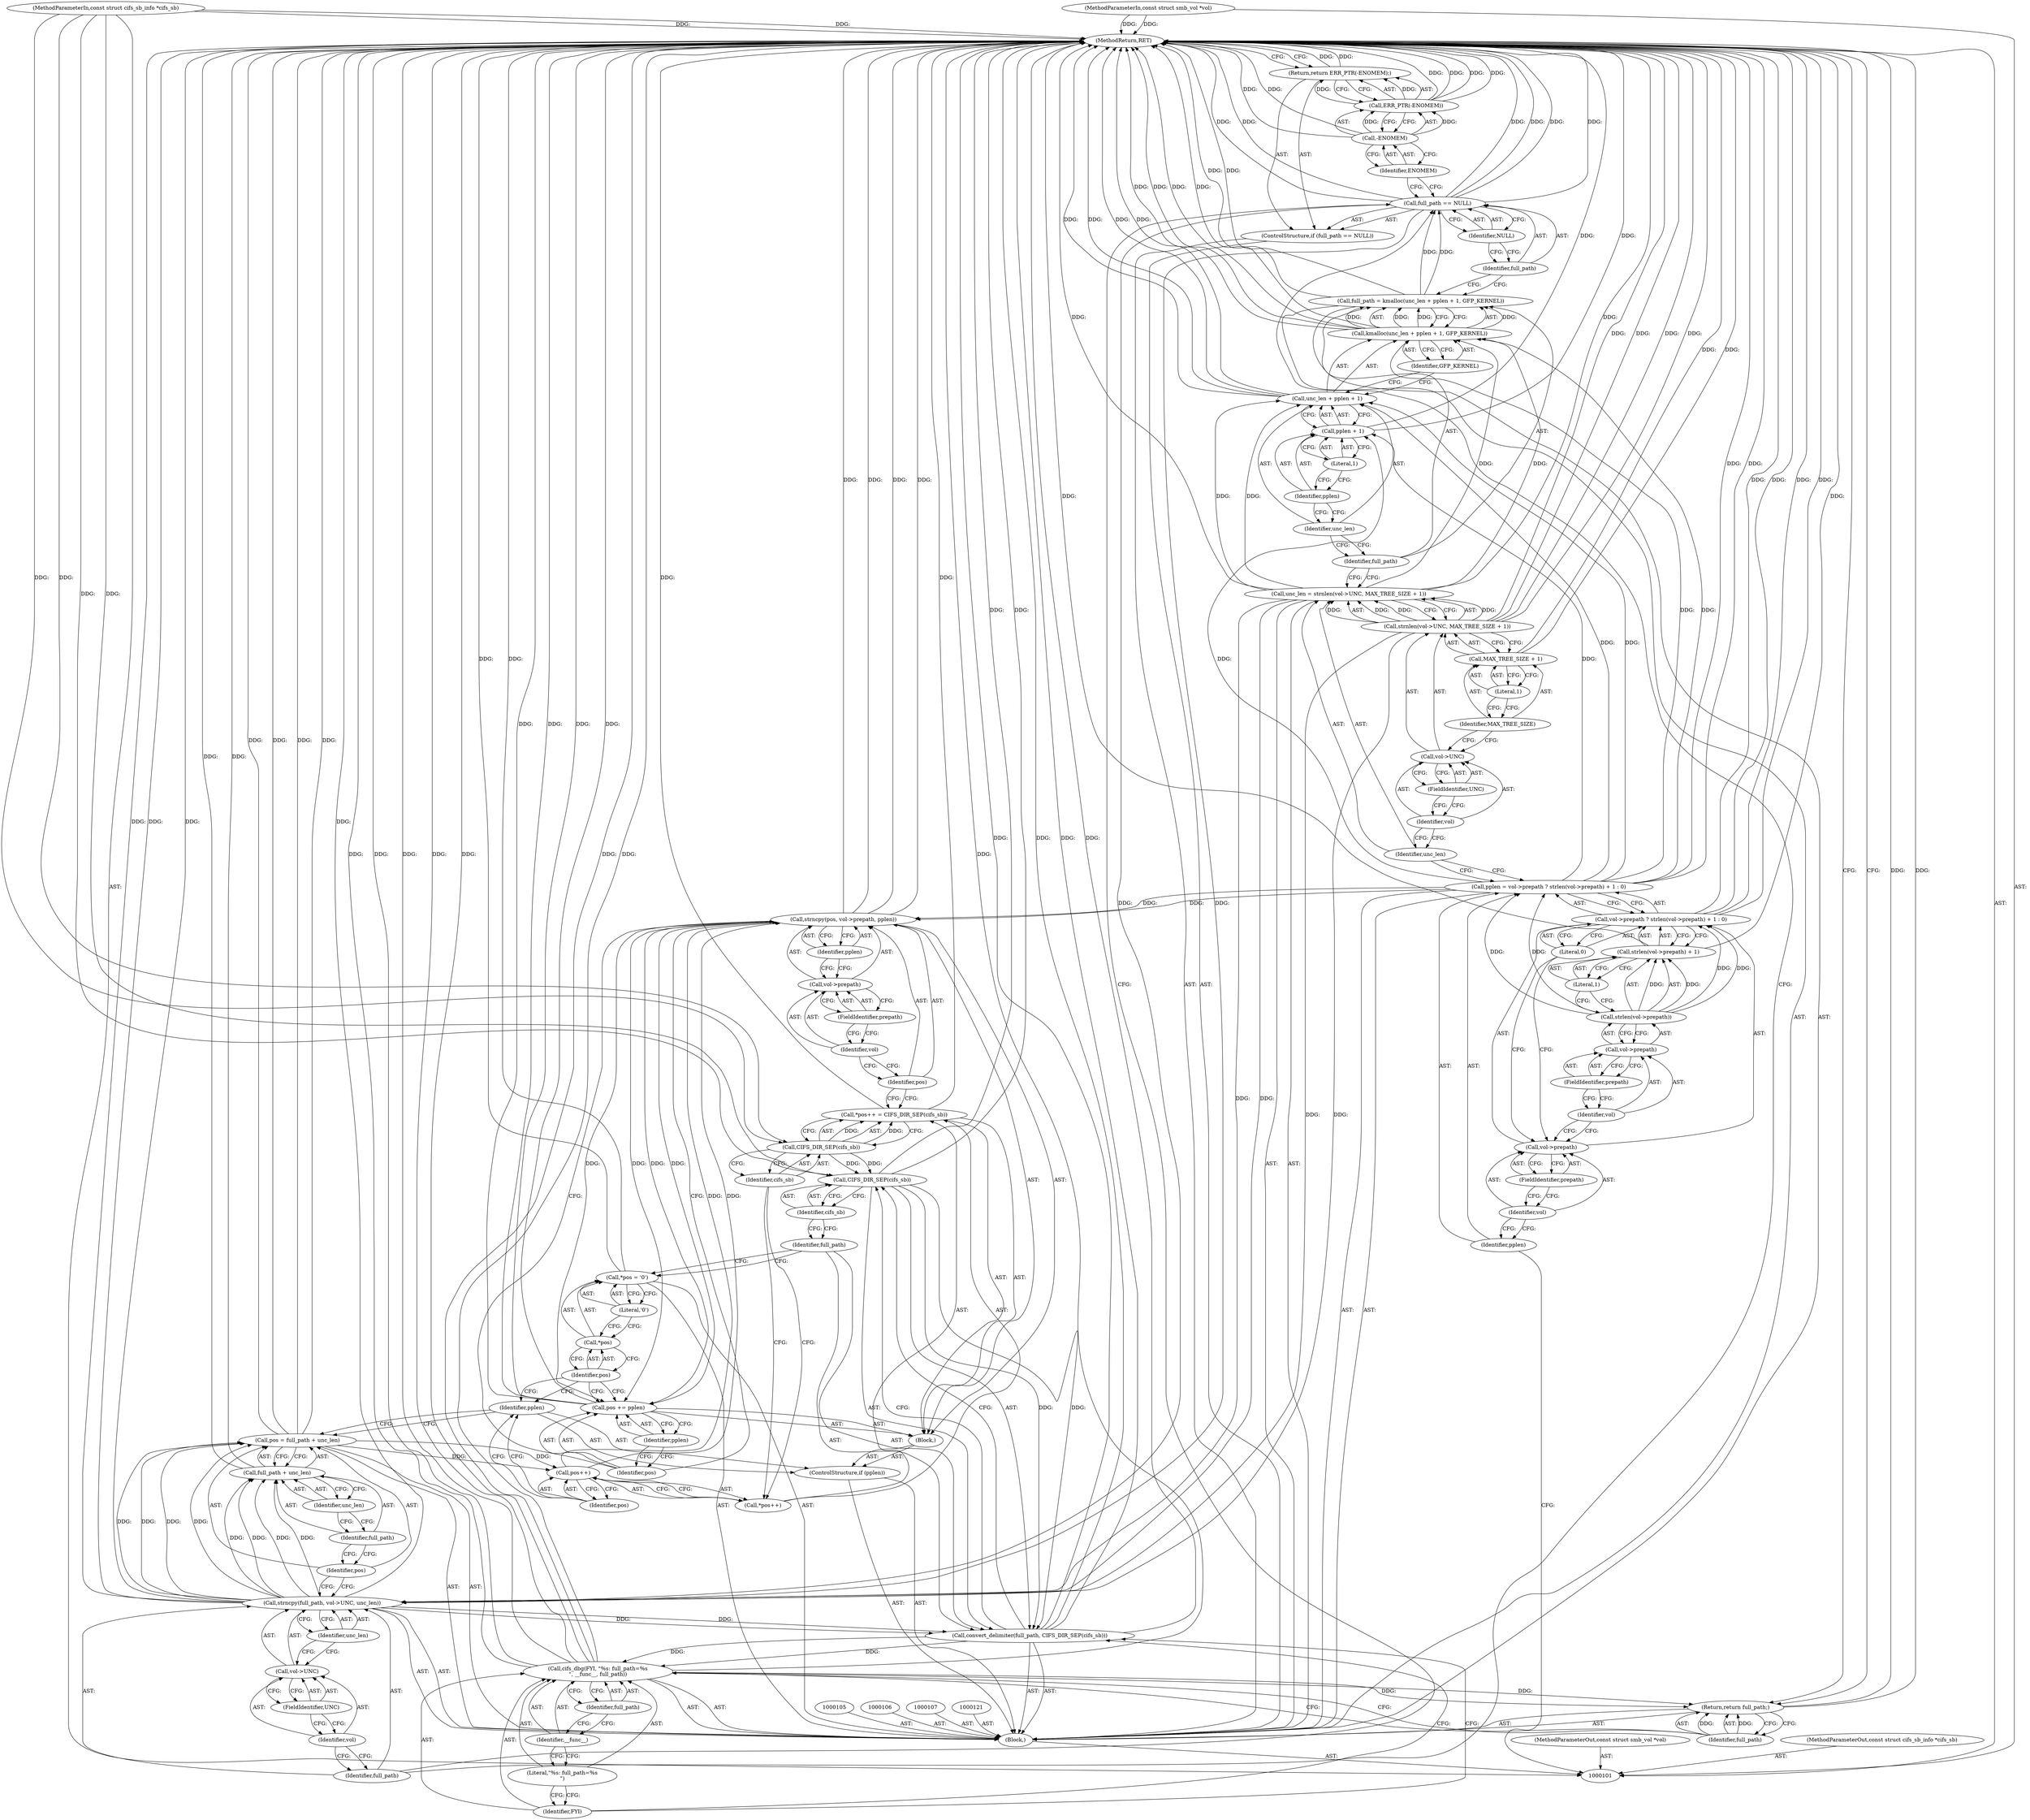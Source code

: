 digraph "1_linux_1fc29bacedeabb278080e31bb9c1ecb49f143c3b" {
"1000192" [label="(MethodReturn,RET)"];
"1000102" [label="(MethodParameterIn,const struct smb_vol *vol)"];
"1000285" [label="(MethodParameterOut,const struct smb_vol *vol)"];
"1000146" [label="(Call,-ENOMEM)"];
"1000147" [label="(Identifier,ENOMEM)"];
"1000144" [label="(Return,return ERR_PTR(-ENOMEM);)"];
"1000145" [label="(Call,ERR_PTR(-ENOMEM))"];
"1000148" [label="(Call,strncpy(full_path, vol->UNC, unc_len))"];
"1000150" [label="(Call,vol->UNC)"];
"1000151" [label="(Identifier,vol)"];
"1000152" [label="(FieldIdentifier,UNC)"];
"1000153" [label="(Identifier,unc_len)"];
"1000149" [label="(Identifier,full_path)"];
"1000154" [label="(Call,pos = full_path + unc_len)"];
"1000155" [label="(Identifier,pos)"];
"1000158" [label="(Identifier,unc_len)"];
"1000156" [label="(Call,full_path + unc_len)"];
"1000157" [label="(Identifier,full_path)"];
"1000161" [label="(Block,)"];
"1000159" [label="(ControlStructure,if (pplen))"];
"1000160" [label="(Identifier,pplen)"];
"1000166" [label="(Call,CIFS_DIR_SEP(cifs_sb))"];
"1000162" [label="(Call,*pos++ = CIFS_DIR_SEP(cifs_sb))"];
"1000163" [label="(Call,*pos++)"];
"1000167" [label="(Identifier,cifs_sb)"];
"1000164" [label="(Call,pos++)"];
"1000165" [label="(Identifier,pos)"];
"1000169" [label="(Identifier,pos)"];
"1000170" [label="(Call,vol->prepath)"];
"1000171" [label="(Identifier,vol)"];
"1000168" [label="(Call,strncpy(pos, vol->prepath, pplen))"];
"1000172" [label="(FieldIdentifier,prepath)"];
"1000173" [label="(Identifier,pplen)"];
"1000176" [label="(Identifier,pplen)"];
"1000174" [label="(Call,pos += pplen)"];
"1000175" [label="(Identifier,pos)"];
"1000103" [label="(MethodParameterIn,const struct cifs_sb_info *cifs_sb)"];
"1000286" [label="(MethodParameterOut,const struct cifs_sb_info *cifs_sb)"];
"1000177" [label="(Call,*pos = '\0')"];
"1000178" [label="(Call,*pos)"];
"1000179" [label="(Identifier,pos)"];
"1000180" [label="(Literal,'\0')"];
"1000181" [label="(Call,convert_delimiter(full_path, CIFS_DIR_SEP(cifs_sb)))"];
"1000182" [label="(Identifier,full_path)"];
"1000183" [label="(Call,CIFS_DIR_SEP(cifs_sb))"];
"1000184" [label="(Identifier,cifs_sb)"];
"1000185" [label="(Call,cifs_dbg(FYI, \"%s: full_path=%s\n\", __func__, full_path))"];
"1000186" [label="(Identifier,FYI)"];
"1000187" [label="(Literal,\"%s: full_path=%s\n\")"];
"1000188" [label="(Identifier,__func__)"];
"1000189" [label="(Identifier,full_path)"];
"1000190" [label="(Return,return full_path;)"];
"1000191" [label="(Identifier,full_path)"];
"1000104" [label="(Block,)"];
"1000108" [label="(Call,pplen = vol->prepath ? strlen(vol->prepath) + 1 : 0)"];
"1000109" [label="(Identifier,pplen)"];
"1000110" [label="(Call,vol->prepath ? strlen(vol->prepath) + 1 : 0)"];
"1000111" [label="(Call,vol->prepath)"];
"1000112" [label="(Identifier,vol)"];
"1000113" [label="(FieldIdentifier,prepath)"];
"1000114" [label="(Call,strlen(vol->prepath) + 1)"];
"1000115" [label="(Call,strlen(vol->prepath))"];
"1000116" [label="(Call,vol->prepath)"];
"1000117" [label="(Identifier,vol)"];
"1000118" [label="(FieldIdentifier,prepath)"];
"1000119" [label="(Literal,1)"];
"1000120" [label="(Literal,0)"];
"1000122" [label="(Call,unc_len = strnlen(vol->UNC, MAX_TREE_SIZE + 1))"];
"1000123" [label="(Identifier,unc_len)"];
"1000124" [label="(Call,strnlen(vol->UNC, MAX_TREE_SIZE + 1))"];
"1000125" [label="(Call,vol->UNC)"];
"1000126" [label="(Identifier,vol)"];
"1000127" [label="(FieldIdentifier,UNC)"];
"1000128" [label="(Call,MAX_TREE_SIZE + 1)"];
"1000129" [label="(Identifier,MAX_TREE_SIZE)"];
"1000130" [label="(Literal,1)"];
"1000131" [label="(Call,full_path = kmalloc(unc_len + pplen + 1, GFP_KERNEL))"];
"1000132" [label="(Identifier,full_path)"];
"1000133" [label="(Call,kmalloc(unc_len + pplen + 1, GFP_KERNEL))"];
"1000134" [label="(Call,unc_len + pplen + 1)"];
"1000135" [label="(Identifier,unc_len)"];
"1000136" [label="(Call,pplen + 1)"];
"1000137" [label="(Identifier,pplen)"];
"1000138" [label="(Literal,1)"];
"1000139" [label="(Identifier,GFP_KERNEL)"];
"1000140" [label="(ControlStructure,if (full_path == NULL))"];
"1000143" [label="(Identifier,NULL)"];
"1000141" [label="(Call,full_path == NULL)"];
"1000142" [label="(Identifier,full_path)"];
"1000192" -> "1000101"  [label="AST: "];
"1000192" -> "1000144"  [label="CFG: "];
"1000192" -> "1000190"  [label="CFG: "];
"1000144" -> "1000192"  [label="DDG: "];
"1000141" -> "1000192"  [label="DDG: "];
"1000141" -> "1000192"  [label="DDG: "];
"1000141" -> "1000192"  [label="DDG: "];
"1000124" -> "1000192"  [label="DDG: "];
"1000124" -> "1000192"  [label="DDG: "];
"1000185" -> "1000192"  [label="DDG: "];
"1000185" -> "1000192"  [label="DDG: "];
"1000185" -> "1000192"  [label="DDG: "];
"1000185" -> "1000192"  [label="DDG: "];
"1000183" -> "1000192"  [label="DDG: "];
"1000181" -> "1000192"  [label="DDG: "];
"1000181" -> "1000192"  [label="DDG: "];
"1000114" -> "1000192"  [label="DDG: "];
"1000177" -> "1000192"  [label="DDG: "];
"1000168" -> "1000192"  [label="DDG: "];
"1000168" -> "1000192"  [label="DDG: "];
"1000110" -> "1000192"  [label="DDG: "];
"1000110" -> "1000192"  [label="DDG: "];
"1000133" -> "1000192"  [label="DDG: "];
"1000133" -> "1000192"  [label="DDG: "];
"1000128" -> "1000192"  [label="DDG: "];
"1000154" -> "1000192"  [label="DDG: "];
"1000154" -> "1000192"  [label="DDG: "];
"1000156" -> "1000192"  [label="DDG: "];
"1000103" -> "1000192"  [label="DDG: "];
"1000148" -> "1000192"  [label="DDG: "];
"1000148" -> "1000192"  [label="DDG: "];
"1000174" -> "1000192"  [label="DDG: "];
"1000174" -> "1000192"  [label="DDG: "];
"1000131" -> "1000192"  [label="DDG: "];
"1000102" -> "1000192"  [label="DDG: "];
"1000134" -> "1000192"  [label="DDG: "];
"1000134" -> "1000192"  [label="DDG: "];
"1000108" -> "1000192"  [label="DDG: "];
"1000145" -> "1000192"  [label="DDG: "];
"1000145" -> "1000192"  [label="DDG: "];
"1000162" -> "1000192"  [label="DDG: "];
"1000146" -> "1000192"  [label="DDG: "];
"1000136" -> "1000192"  [label="DDG: "];
"1000122" -> "1000192"  [label="DDG: "];
"1000190" -> "1000192"  [label="DDG: "];
"1000102" -> "1000101"  [label="AST: "];
"1000102" -> "1000192"  [label="DDG: "];
"1000285" -> "1000101"  [label="AST: "];
"1000146" -> "1000145"  [label="AST: "];
"1000146" -> "1000147"  [label="CFG: "];
"1000147" -> "1000146"  [label="AST: "];
"1000145" -> "1000146"  [label="CFG: "];
"1000146" -> "1000192"  [label="DDG: "];
"1000146" -> "1000145"  [label="DDG: "];
"1000147" -> "1000146"  [label="AST: "];
"1000147" -> "1000141"  [label="CFG: "];
"1000146" -> "1000147"  [label="CFG: "];
"1000144" -> "1000140"  [label="AST: "];
"1000144" -> "1000145"  [label="CFG: "];
"1000145" -> "1000144"  [label="AST: "];
"1000192" -> "1000144"  [label="CFG: "];
"1000144" -> "1000192"  [label="DDG: "];
"1000145" -> "1000144"  [label="DDG: "];
"1000145" -> "1000144"  [label="AST: "];
"1000145" -> "1000146"  [label="CFG: "];
"1000146" -> "1000145"  [label="AST: "];
"1000144" -> "1000145"  [label="CFG: "];
"1000145" -> "1000192"  [label="DDG: "];
"1000145" -> "1000192"  [label="DDG: "];
"1000145" -> "1000144"  [label="DDG: "];
"1000146" -> "1000145"  [label="DDG: "];
"1000148" -> "1000104"  [label="AST: "];
"1000148" -> "1000153"  [label="CFG: "];
"1000149" -> "1000148"  [label="AST: "];
"1000150" -> "1000148"  [label="AST: "];
"1000153" -> "1000148"  [label="AST: "];
"1000155" -> "1000148"  [label="CFG: "];
"1000148" -> "1000192"  [label="DDG: "];
"1000148" -> "1000192"  [label="DDG: "];
"1000141" -> "1000148"  [label="DDG: "];
"1000124" -> "1000148"  [label="DDG: "];
"1000122" -> "1000148"  [label="DDG: "];
"1000148" -> "1000154"  [label="DDG: "];
"1000148" -> "1000154"  [label="DDG: "];
"1000148" -> "1000156"  [label="DDG: "];
"1000148" -> "1000156"  [label="DDG: "];
"1000148" -> "1000181"  [label="DDG: "];
"1000150" -> "1000148"  [label="AST: "];
"1000150" -> "1000152"  [label="CFG: "];
"1000151" -> "1000150"  [label="AST: "];
"1000152" -> "1000150"  [label="AST: "];
"1000153" -> "1000150"  [label="CFG: "];
"1000151" -> "1000150"  [label="AST: "];
"1000151" -> "1000149"  [label="CFG: "];
"1000152" -> "1000151"  [label="CFG: "];
"1000152" -> "1000150"  [label="AST: "];
"1000152" -> "1000151"  [label="CFG: "];
"1000150" -> "1000152"  [label="CFG: "];
"1000153" -> "1000148"  [label="AST: "];
"1000153" -> "1000150"  [label="CFG: "];
"1000148" -> "1000153"  [label="CFG: "];
"1000149" -> "1000148"  [label="AST: "];
"1000149" -> "1000141"  [label="CFG: "];
"1000151" -> "1000149"  [label="CFG: "];
"1000154" -> "1000104"  [label="AST: "];
"1000154" -> "1000156"  [label="CFG: "];
"1000155" -> "1000154"  [label="AST: "];
"1000156" -> "1000154"  [label="AST: "];
"1000160" -> "1000154"  [label="CFG: "];
"1000154" -> "1000192"  [label="DDG: "];
"1000154" -> "1000192"  [label="DDG: "];
"1000148" -> "1000154"  [label="DDG: "];
"1000148" -> "1000154"  [label="DDG: "];
"1000154" -> "1000164"  [label="DDG: "];
"1000155" -> "1000154"  [label="AST: "];
"1000155" -> "1000148"  [label="CFG: "];
"1000157" -> "1000155"  [label="CFG: "];
"1000158" -> "1000156"  [label="AST: "];
"1000158" -> "1000157"  [label="CFG: "];
"1000156" -> "1000158"  [label="CFG: "];
"1000156" -> "1000154"  [label="AST: "];
"1000156" -> "1000158"  [label="CFG: "];
"1000157" -> "1000156"  [label="AST: "];
"1000158" -> "1000156"  [label="AST: "];
"1000154" -> "1000156"  [label="CFG: "];
"1000156" -> "1000192"  [label="DDG: "];
"1000148" -> "1000156"  [label="DDG: "];
"1000148" -> "1000156"  [label="DDG: "];
"1000157" -> "1000156"  [label="AST: "];
"1000157" -> "1000155"  [label="CFG: "];
"1000158" -> "1000157"  [label="CFG: "];
"1000161" -> "1000159"  [label="AST: "];
"1000162" -> "1000161"  [label="AST: "];
"1000168" -> "1000161"  [label="AST: "];
"1000174" -> "1000161"  [label="AST: "];
"1000159" -> "1000104"  [label="AST: "];
"1000160" -> "1000159"  [label="AST: "];
"1000161" -> "1000159"  [label="AST: "];
"1000160" -> "1000159"  [label="AST: "];
"1000160" -> "1000154"  [label="CFG: "];
"1000165" -> "1000160"  [label="CFG: "];
"1000179" -> "1000160"  [label="CFG: "];
"1000166" -> "1000162"  [label="AST: "];
"1000166" -> "1000167"  [label="CFG: "];
"1000167" -> "1000166"  [label="AST: "];
"1000162" -> "1000166"  [label="CFG: "];
"1000166" -> "1000162"  [label="DDG: "];
"1000103" -> "1000166"  [label="DDG: "];
"1000166" -> "1000183"  [label="DDG: "];
"1000162" -> "1000161"  [label="AST: "];
"1000162" -> "1000166"  [label="CFG: "];
"1000163" -> "1000162"  [label="AST: "];
"1000166" -> "1000162"  [label="AST: "];
"1000169" -> "1000162"  [label="CFG: "];
"1000162" -> "1000192"  [label="DDG: "];
"1000166" -> "1000162"  [label="DDG: "];
"1000163" -> "1000162"  [label="AST: "];
"1000163" -> "1000164"  [label="CFG: "];
"1000164" -> "1000163"  [label="AST: "];
"1000167" -> "1000163"  [label="CFG: "];
"1000167" -> "1000166"  [label="AST: "];
"1000167" -> "1000163"  [label="CFG: "];
"1000166" -> "1000167"  [label="CFG: "];
"1000164" -> "1000163"  [label="AST: "];
"1000164" -> "1000165"  [label="CFG: "];
"1000165" -> "1000164"  [label="AST: "];
"1000163" -> "1000164"  [label="CFG: "];
"1000154" -> "1000164"  [label="DDG: "];
"1000164" -> "1000168"  [label="DDG: "];
"1000165" -> "1000164"  [label="AST: "];
"1000165" -> "1000160"  [label="CFG: "];
"1000164" -> "1000165"  [label="CFG: "];
"1000169" -> "1000168"  [label="AST: "];
"1000169" -> "1000162"  [label="CFG: "];
"1000171" -> "1000169"  [label="CFG: "];
"1000170" -> "1000168"  [label="AST: "];
"1000170" -> "1000172"  [label="CFG: "];
"1000171" -> "1000170"  [label="AST: "];
"1000172" -> "1000170"  [label="AST: "];
"1000173" -> "1000170"  [label="CFG: "];
"1000171" -> "1000170"  [label="AST: "];
"1000171" -> "1000169"  [label="CFG: "];
"1000172" -> "1000171"  [label="CFG: "];
"1000168" -> "1000161"  [label="AST: "];
"1000168" -> "1000173"  [label="CFG: "];
"1000169" -> "1000168"  [label="AST: "];
"1000170" -> "1000168"  [label="AST: "];
"1000173" -> "1000168"  [label="AST: "];
"1000175" -> "1000168"  [label="CFG: "];
"1000168" -> "1000192"  [label="DDG: "];
"1000168" -> "1000192"  [label="DDG: "];
"1000164" -> "1000168"  [label="DDG: "];
"1000108" -> "1000168"  [label="DDG: "];
"1000168" -> "1000174"  [label="DDG: "];
"1000168" -> "1000174"  [label="DDG: "];
"1000172" -> "1000170"  [label="AST: "];
"1000172" -> "1000171"  [label="CFG: "];
"1000170" -> "1000172"  [label="CFG: "];
"1000173" -> "1000168"  [label="AST: "];
"1000173" -> "1000170"  [label="CFG: "];
"1000168" -> "1000173"  [label="CFG: "];
"1000176" -> "1000174"  [label="AST: "];
"1000176" -> "1000175"  [label="CFG: "];
"1000174" -> "1000176"  [label="CFG: "];
"1000174" -> "1000161"  [label="AST: "];
"1000174" -> "1000176"  [label="CFG: "];
"1000175" -> "1000174"  [label="AST: "];
"1000176" -> "1000174"  [label="AST: "];
"1000179" -> "1000174"  [label="CFG: "];
"1000174" -> "1000192"  [label="DDG: "];
"1000174" -> "1000192"  [label="DDG: "];
"1000168" -> "1000174"  [label="DDG: "];
"1000168" -> "1000174"  [label="DDG: "];
"1000175" -> "1000174"  [label="AST: "];
"1000175" -> "1000168"  [label="CFG: "];
"1000176" -> "1000175"  [label="CFG: "];
"1000103" -> "1000101"  [label="AST: "];
"1000103" -> "1000192"  [label="DDG: "];
"1000103" -> "1000166"  [label="DDG: "];
"1000103" -> "1000183"  [label="DDG: "];
"1000286" -> "1000101"  [label="AST: "];
"1000177" -> "1000104"  [label="AST: "];
"1000177" -> "1000180"  [label="CFG: "];
"1000178" -> "1000177"  [label="AST: "];
"1000180" -> "1000177"  [label="AST: "];
"1000182" -> "1000177"  [label="CFG: "];
"1000177" -> "1000192"  [label="DDG: "];
"1000178" -> "1000177"  [label="AST: "];
"1000178" -> "1000179"  [label="CFG: "];
"1000179" -> "1000178"  [label="AST: "];
"1000180" -> "1000178"  [label="CFG: "];
"1000179" -> "1000178"  [label="AST: "];
"1000179" -> "1000174"  [label="CFG: "];
"1000179" -> "1000160"  [label="CFG: "];
"1000178" -> "1000179"  [label="CFG: "];
"1000180" -> "1000177"  [label="AST: "];
"1000180" -> "1000178"  [label="CFG: "];
"1000177" -> "1000180"  [label="CFG: "];
"1000181" -> "1000104"  [label="AST: "];
"1000181" -> "1000183"  [label="CFG: "];
"1000182" -> "1000181"  [label="AST: "];
"1000183" -> "1000181"  [label="AST: "];
"1000186" -> "1000181"  [label="CFG: "];
"1000181" -> "1000192"  [label="DDG: "];
"1000181" -> "1000192"  [label="DDG: "];
"1000148" -> "1000181"  [label="DDG: "];
"1000183" -> "1000181"  [label="DDG: "];
"1000181" -> "1000185"  [label="DDG: "];
"1000182" -> "1000181"  [label="AST: "];
"1000182" -> "1000177"  [label="CFG: "];
"1000184" -> "1000182"  [label="CFG: "];
"1000183" -> "1000181"  [label="AST: "];
"1000183" -> "1000184"  [label="CFG: "];
"1000184" -> "1000183"  [label="AST: "];
"1000181" -> "1000183"  [label="CFG: "];
"1000183" -> "1000192"  [label="DDG: "];
"1000183" -> "1000181"  [label="DDG: "];
"1000166" -> "1000183"  [label="DDG: "];
"1000103" -> "1000183"  [label="DDG: "];
"1000184" -> "1000183"  [label="AST: "];
"1000184" -> "1000182"  [label="CFG: "];
"1000183" -> "1000184"  [label="CFG: "];
"1000185" -> "1000104"  [label="AST: "];
"1000185" -> "1000189"  [label="CFG: "];
"1000186" -> "1000185"  [label="AST: "];
"1000187" -> "1000185"  [label="AST: "];
"1000188" -> "1000185"  [label="AST: "];
"1000189" -> "1000185"  [label="AST: "];
"1000191" -> "1000185"  [label="CFG: "];
"1000185" -> "1000192"  [label="DDG: "];
"1000185" -> "1000192"  [label="DDG: "];
"1000185" -> "1000192"  [label="DDG: "];
"1000185" -> "1000192"  [label="DDG: "];
"1000181" -> "1000185"  [label="DDG: "];
"1000185" -> "1000190"  [label="DDG: "];
"1000186" -> "1000185"  [label="AST: "];
"1000186" -> "1000181"  [label="CFG: "];
"1000187" -> "1000186"  [label="CFG: "];
"1000187" -> "1000185"  [label="AST: "];
"1000187" -> "1000186"  [label="CFG: "];
"1000188" -> "1000187"  [label="CFG: "];
"1000188" -> "1000185"  [label="AST: "];
"1000188" -> "1000187"  [label="CFG: "];
"1000189" -> "1000188"  [label="CFG: "];
"1000189" -> "1000185"  [label="AST: "];
"1000189" -> "1000188"  [label="CFG: "];
"1000185" -> "1000189"  [label="CFG: "];
"1000190" -> "1000104"  [label="AST: "];
"1000190" -> "1000191"  [label="CFG: "];
"1000191" -> "1000190"  [label="AST: "];
"1000192" -> "1000190"  [label="CFG: "];
"1000190" -> "1000192"  [label="DDG: "];
"1000191" -> "1000190"  [label="DDG: "];
"1000185" -> "1000190"  [label="DDG: "];
"1000191" -> "1000190"  [label="AST: "];
"1000191" -> "1000185"  [label="CFG: "];
"1000190" -> "1000191"  [label="CFG: "];
"1000191" -> "1000190"  [label="DDG: "];
"1000104" -> "1000101"  [label="AST: "];
"1000105" -> "1000104"  [label="AST: "];
"1000106" -> "1000104"  [label="AST: "];
"1000107" -> "1000104"  [label="AST: "];
"1000108" -> "1000104"  [label="AST: "];
"1000121" -> "1000104"  [label="AST: "];
"1000122" -> "1000104"  [label="AST: "];
"1000131" -> "1000104"  [label="AST: "];
"1000140" -> "1000104"  [label="AST: "];
"1000148" -> "1000104"  [label="AST: "];
"1000154" -> "1000104"  [label="AST: "];
"1000159" -> "1000104"  [label="AST: "];
"1000177" -> "1000104"  [label="AST: "];
"1000181" -> "1000104"  [label="AST: "];
"1000185" -> "1000104"  [label="AST: "];
"1000190" -> "1000104"  [label="AST: "];
"1000108" -> "1000104"  [label="AST: "];
"1000108" -> "1000110"  [label="CFG: "];
"1000109" -> "1000108"  [label="AST: "];
"1000110" -> "1000108"  [label="AST: "];
"1000123" -> "1000108"  [label="CFG: "];
"1000108" -> "1000192"  [label="DDG: "];
"1000115" -> "1000108"  [label="DDG: "];
"1000108" -> "1000133"  [label="DDG: "];
"1000108" -> "1000134"  [label="DDG: "];
"1000108" -> "1000136"  [label="DDG: "];
"1000108" -> "1000168"  [label="DDG: "];
"1000109" -> "1000108"  [label="AST: "];
"1000109" -> "1000101"  [label="CFG: "];
"1000112" -> "1000109"  [label="CFG: "];
"1000110" -> "1000108"  [label="AST: "];
"1000110" -> "1000114"  [label="CFG: "];
"1000110" -> "1000120"  [label="CFG: "];
"1000111" -> "1000110"  [label="AST: "];
"1000114" -> "1000110"  [label="AST: "];
"1000120" -> "1000110"  [label="AST: "];
"1000108" -> "1000110"  [label="CFG: "];
"1000110" -> "1000192"  [label="DDG: "];
"1000110" -> "1000192"  [label="DDG: "];
"1000115" -> "1000110"  [label="DDG: "];
"1000111" -> "1000110"  [label="AST: "];
"1000111" -> "1000113"  [label="CFG: "];
"1000112" -> "1000111"  [label="AST: "];
"1000113" -> "1000111"  [label="AST: "];
"1000117" -> "1000111"  [label="CFG: "];
"1000120" -> "1000111"  [label="CFG: "];
"1000112" -> "1000111"  [label="AST: "];
"1000112" -> "1000109"  [label="CFG: "];
"1000113" -> "1000112"  [label="CFG: "];
"1000113" -> "1000111"  [label="AST: "];
"1000113" -> "1000112"  [label="CFG: "];
"1000111" -> "1000113"  [label="CFG: "];
"1000114" -> "1000110"  [label="AST: "];
"1000114" -> "1000119"  [label="CFG: "];
"1000115" -> "1000114"  [label="AST: "];
"1000119" -> "1000114"  [label="AST: "];
"1000110" -> "1000114"  [label="CFG: "];
"1000114" -> "1000192"  [label="DDG: "];
"1000115" -> "1000114"  [label="DDG: "];
"1000115" -> "1000114"  [label="AST: "];
"1000115" -> "1000116"  [label="CFG: "];
"1000116" -> "1000115"  [label="AST: "];
"1000119" -> "1000115"  [label="CFG: "];
"1000115" -> "1000108"  [label="DDG: "];
"1000115" -> "1000110"  [label="DDG: "];
"1000115" -> "1000114"  [label="DDG: "];
"1000116" -> "1000115"  [label="AST: "];
"1000116" -> "1000118"  [label="CFG: "];
"1000117" -> "1000116"  [label="AST: "];
"1000118" -> "1000116"  [label="AST: "];
"1000115" -> "1000116"  [label="CFG: "];
"1000117" -> "1000116"  [label="AST: "];
"1000117" -> "1000111"  [label="CFG: "];
"1000118" -> "1000117"  [label="CFG: "];
"1000118" -> "1000116"  [label="AST: "];
"1000118" -> "1000117"  [label="CFG: "];
"1000116" -> "1000118"  [label="CFG: "];
"1000119" -> "1000114"  [label="AST: "];
"1000119" -> "1000115"  [label="CFG: "];
"1000114" -> "1000119"  [label="CFG: "];
"1000120" -> "1000110"  [label="AST: "];
"1000120" -> "1000111"  [label="CFG: "];
"1000110" -> "1000120"  [label="CFG: "];
"1000122" -> "1000104"  [label="AST: "];
"1000122" -> "1000124"  [label="CFG: "];
"1000123" -> "1000122"  [label="AST: "];
"1000124" -> "1000122"  [label="AST: "];
"1000132" -> "1000122"  [label="CFG: "];
"1000122" -> "1000192"  [label="DDG: "];
"1000124" -> "1000122"  [label="DDG: "];
"1000124" -> "1000122"  [label="DDG: "];
"1000122" -> "1000133"  [label="DDG: "];
"1000122" -> "1000134"  [label="DDG: "];
"1000122" -> "1000148"  [label="DDG: "];
"1000123" -> "1000122"  [label="AST: "];
"1000123" -> "1000108"  [label="CFG: "];
"1000126" -> "1000123"  [label="CFG: "];
"1000124" -> "1000122"  [label="AST: "];
"1000124" -> "1000128"  [label="CFG: "];
"1000125" -> "1000124"  [label="AST: "];
"1000128" -> "1000124"  [label="AST: "];
"1000122" -> "1000124"  [label="CFG: "];
"1000124" -> "1000192"  [label="DDG: "];
"1000124" -> "1000192"  [label="DDG: "];
"1000124" -> "1000122"  [label="DDG: "];
"1000124" -> "1000122"  [label="DDG: "];
"1000124" -> "1000148"  [label="DDG: "];
"1000125" -> "1000124"  [label="AST: "];
"1000125" -> "1000127"  [label="CFG: "];
"1000126" -> "1000125"  [label="AST: "];
"1000127" -> "1000125"  [label="AST: "];
"1000129" -> "1000125"  [label="CFG: "];
"1000126" -> "1000125"  [label="AST: "];
"1000126" -> "1000123"  [label="CFG: "];
"1000127" -> "1000126"  [label="CFG: "];
"1000127" -> "1000125"  [label="AST: "];
"1000127" -> "1000126"  [label="CFG: "];
"1000125" -> "1000127"  [label="CFG: "];
"1000128" -> "1000124"  [label="AST: "];
"1000128" -> "1000130"  [label="CFG: "];
"1000129" -> "1000128"  [label="AST: "];
"1000130" -> "1000128"  [label="AST: "];
"1000124" -> "1000128"  [label="CFG: "];
"1000128" -> "1000192"  [label="DDG: "];
"1000129" -> "1000128"  [label="AST: "];
"1000129" -> "1000125"  [label="CFG: "];
"1000130" -> "1000129"  [label="CFG: "];
"1000130" -> "1000128"  [label="AST: "];
"1000130" -> "1000129"  [label="CFG: "];
"1000128" -> "1000130"  [label="CFG: "];
"1000131" -> "1000104"  [label="AST: "];
"1000131" -> "1000133"  [label="CFG: "];
"1000132" -> "1000131"  [label="AST: "];
"1000133" -> "1000131"  [label="AST: "];
"1000142" -> "1000131"  [label="CFG: "];
"1000131" -> "1000192"  [label="DDG: "];
"1000133" -> "1000131"  [label="DDG: "];
"1000133" -> "1000131"  [label="DDG: "];
"1000131" -> "1000141"  [label="DDG: "];
"1000132" -> "1000131"  [label="AST: "];
"1000132" -> "1000122"  [label="CFG: "];
"1000135" -> "1000132"  [label="CFG: "];
"1000133" -> "1000131"  [label="AST: "];
"1000133" -> "1000139"  [label="CFG: "];
"1000134" -> "1000133"  [label="AST: "];
"1000139" -> "1000133"  [label="AST: "];
"1000131" -> "1000133"  [label="CFG: "];
"1000133" -> "1000192"  [label="DDG: "];
"1000133" -> "1000192"  [label="DDG: "];
"1000133" -> "1000131"  [label="DDG: "];
"1000133" -> "1000131"  [label="DDG: "];
"1000122" -> "1000133"  [label="DDG: "];
"1000108" -> "1000133"  [label="DDG: "];
"1000134" -> "1000133"  [label="AST: "];
"1000134" -> "1000136"  [label="CFG: "];
"1000135" -> "1000134"  [label="AST: "];
"1000136" -> "1000134"  [label="AST: "];
"1000139" -> "1000134"  [label="CFG: "];
"1000134" -> "1000192"  [label="DDG: "];
"1000134" -> "1000192"  [label="DDG: "];
"1000122" -> "1000134"  [label="DDG: "];
"1000108" -> "1000134"  [label="DDG: "];
"1000135" -> "1000134"  [label="AST: "];
"1000135" -> "1000132"  [label="CFG: "];
"1000137" -> "1000135"  [label="CFG: "];
"1000136" -> "1000134"  [label="AST: "];
"1000136" -> "1000138"  [label="CFG: "];
"1000137" -> "1000136"  [label="AST: "];
"1000138" -> "1000136"  [label="AST: "];
"1000134" -> "1000136"  [label="CFG: "];
"1000136" -> "1000192"  [label="DDG: "];
"1000108" -> "1000136"  [label="DDG: "];
"1000137" -> "1000136"  [label="AST: "];
"1000137" -> "1000135"  [label="CFG: "];
"1000138" -> "1000137"  [label="CFG: "];
"1000138" -> "1000136"  [label="AST: "];
"1000138" -> "1000137"  [label="CFG: "];
"1000136" -> "1000138"  [label="CFG: "];
"1000139" -> "1000133"  [label="AST: "];
"1000139" -> "1000134"  [label="CFG: "];
"1000133" -> "1000139"  [label="CFG: "];
"1000140" -> "1000104"  [label="AST: "];
"1000141" -> "1000140"  [label="AST: "];
"1000144" -> "1000140"  [label="AST: "];
"1000143" -> "1000141"  [label="AST: "];
"1000143" -> "1000142"  [label="CFG: "];
"1000141" -> "1000143"  [label="CFG: "];
"1000141" -> "1000140"  [label="AST: "];
"1000141" -> "1000143"  [label="CFG: "];
"1000142" -> "1000141"  [label="AST: "];
"1000143" -> "1000141"  [label="AST: "];
"1000147" -> "1000141"  [label="CFG: "];
"1000149" -> "1000141"  [label="CFG: "];
"1000141" -> "1000192"  [label="DDG: "];
"1000141" -> "1000192"  [label="DDG: "];
"1000141" -> "1000192"  [label="DDG: "];
"1000131" -> "1000141"  [label="DDG: "];
"1000141" -> "1000148"  [label="DDG: "];
"1000142" -> "1000141"  [label="AST: "];
"1000142" -> "1000131"  [label="CFG: "];
"1000143" -> "1000142"  [label="CFG: "];
}
